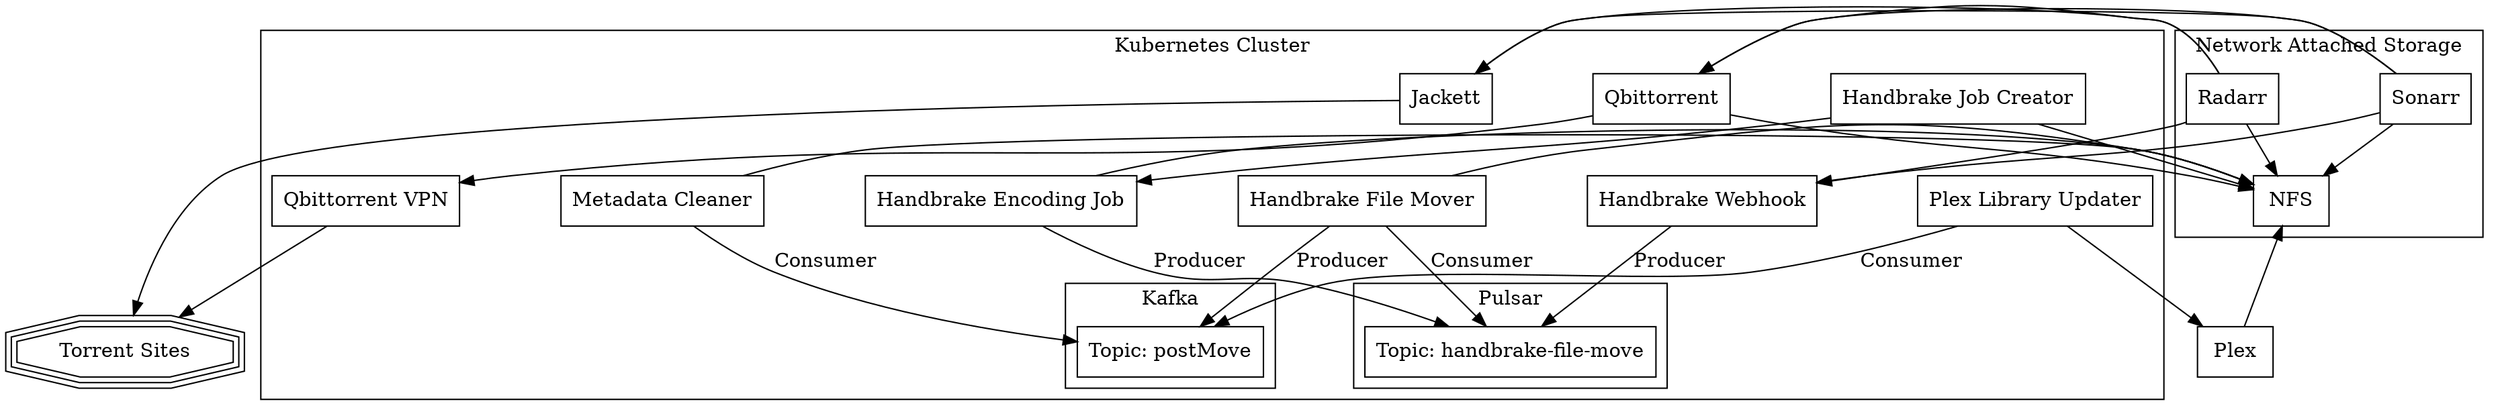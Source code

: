 digraph G {
  node [shape="rect"]
  rankdir="TB";
  compound=true; nodesep=1.0;

  plex [label="Plex"];
  internet [shape="tripleoctagon", label="Torrent Sites"];

 subgraph cluster_k8s {
    label="Kubernetes Cluster";
    handbrakeWebHook [label="Handbrake Webhook"];
    handbrakeFileMover [label="Handbrake File Mover"];
    handbrakeJobCreator [label="Handbrake Job Creator"];
    handbrakeEncodingJob [label="Handbrake Encoding Job"];
    metadataCleaner [label="Metadata Cleaner"];
    qbittorrent [label="Qbittorrent"];
    qbittorrentVpn [label="Qbittorrent VPN"];
    jackett [label="Jackett"];
    plexLibraryUpdater [label="Plex Library Updater"]
    subgraph cluster_pulsar {
        label="Pulsar"
        handbrakeFileMoveTopic [label="Topic: handbrake-file-move"];
        }
    subgraph cluster_kafka {
        label="Kafka"
        postMoveTopic [label="Topic: postMove"];
        }
    }

  subgraph cluster_nas {
    label="Network Attached Storage"
    sonarr [label="Sonarr"];
    radarr [label="Radarr"];
    nfs [label="NFS"];
    }

    plex -> nfs;
    jackett -> internet;
    qbittorrent -> qbittorrentVpn;
    qbittorrentVpn -> internet;
    qbittorrent -> nfs;
    sonarr -> jackett;
    radarr -> jackett;
    sonarr -> qbittorrent;
    radarr -> qbittorrent;
    sonarr -> handbrakeWebHook;
    radarr -> handbrakeWebHook;
    sonarr -> nfs;
    radarr -> nfs;
    handbrakeWebHook -> handbrakeFileMoveTopic [label="Producer"];
    handbrakeFileMover -> handbrakeFileMoveTopic [label="Consumer"];
    handbrakeFileMover -> nfs;
    handbrakeJobCreator -> nfs;
    handbrakeJobCreator -> handbrakeEncodingJob;
    handbrakeEncodingJob -> handbrakeFileMoveTopic [label="Producer"];
    handbrakeEncodingJob -> nfs;
    handbrakeFileMover -> postMoveTopic [label="Producer"];
    metadataCleaner -> postMoveTopic [label="Consumer"];
    metadataCleaner -> nfs;
    plexLibraryUpdater -> postMoveTopic [label="Consumer"];
    plexLibraryUpdater -> plex;
}

